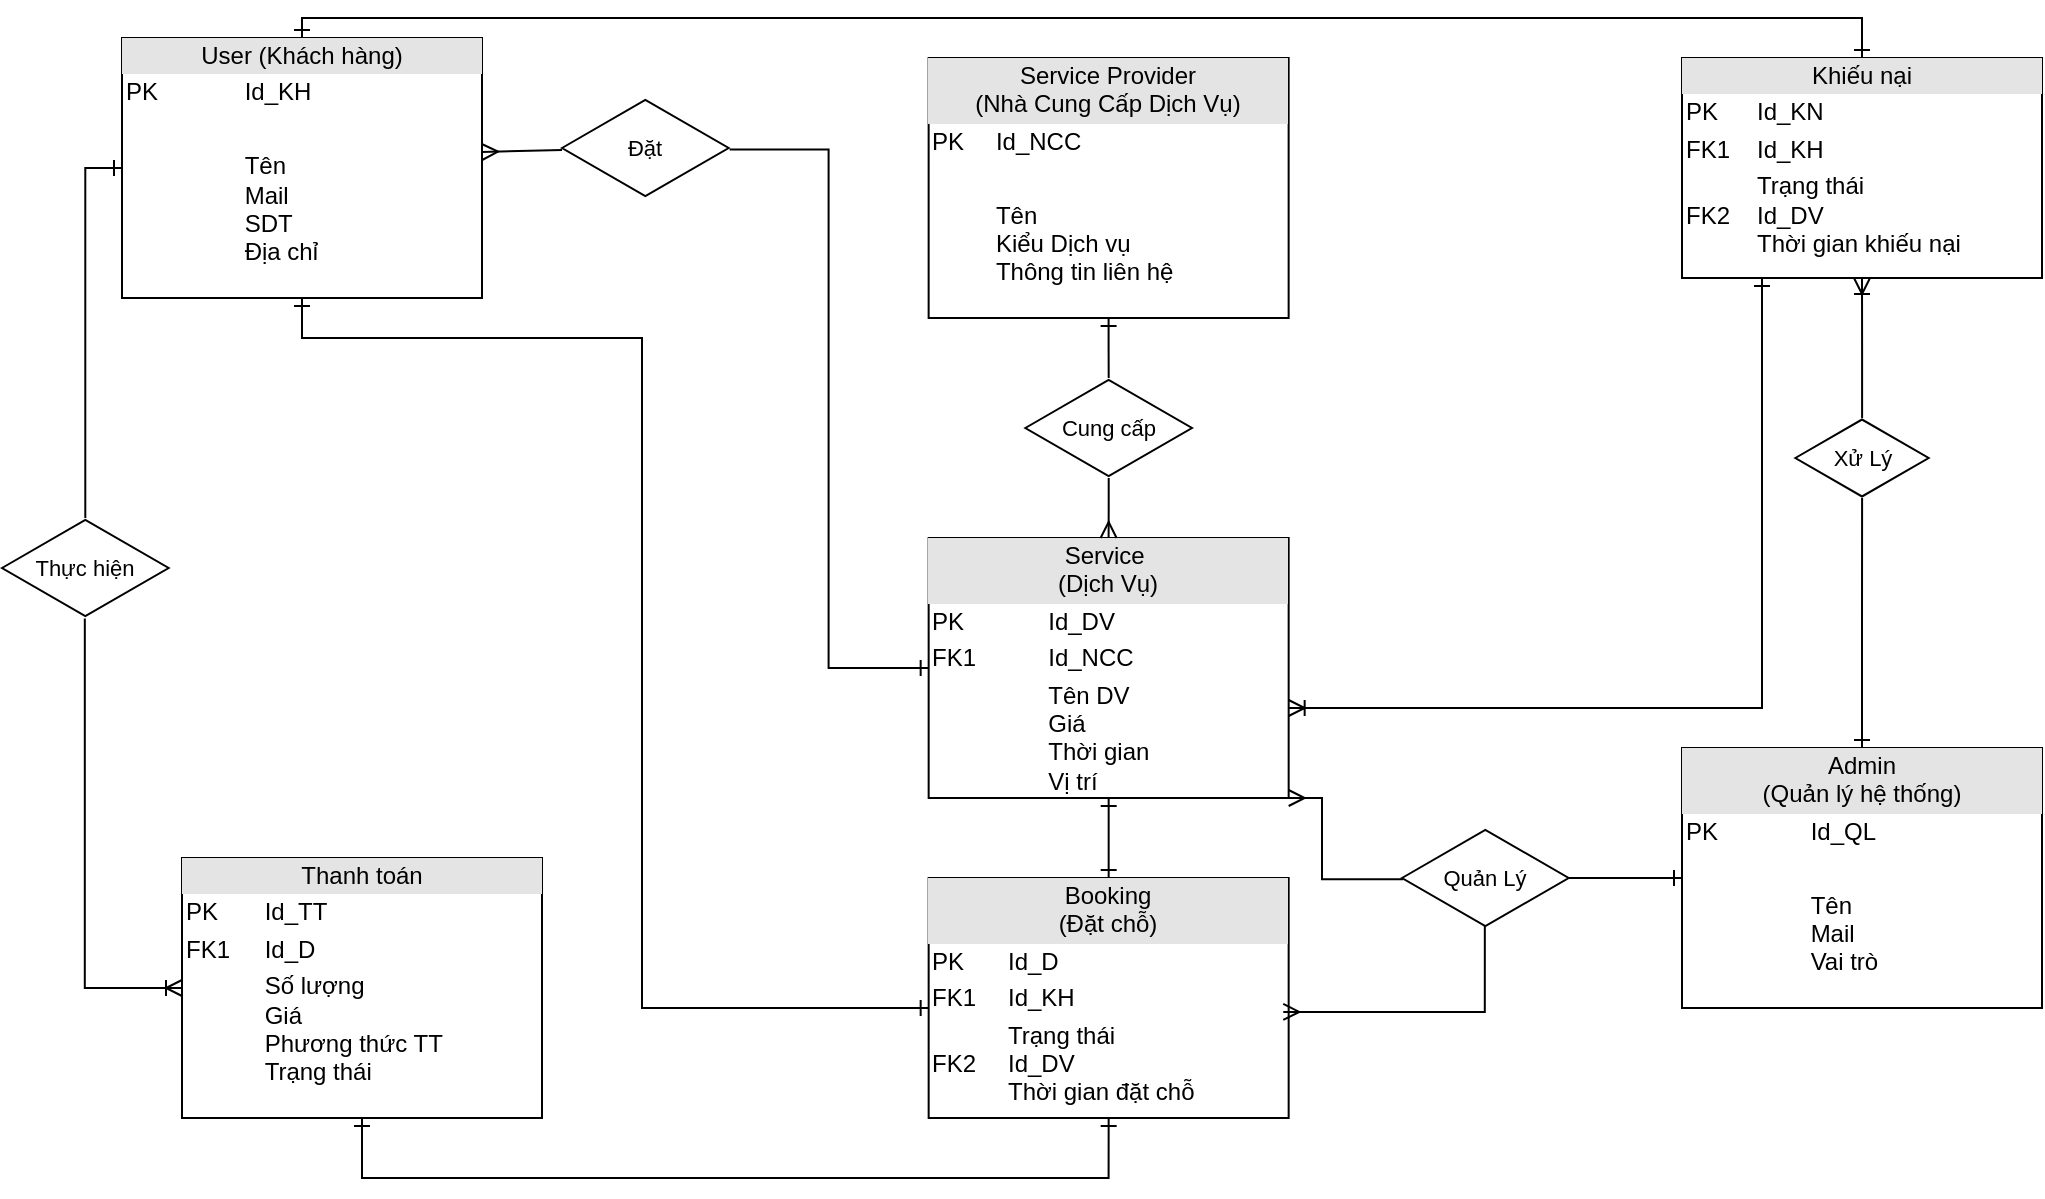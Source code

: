 <mxfile version="24.7.17">
  <diagram id="C5RBs43oDa-KdzZeNtuy" name="Page-1">
    <mxGraphModel dx="1863" dy="614" grid="1" gridSize="10" guides="1" tooltips="1" connect="1" arrows="1" fold="1" page="1" pageScale="1" pageWidth="827" pageHeight="1169" math="0" shadow="0">
      <root>
        <mxCell id="WIyWlLk6GJQsqaUBKTNV-0" />
        <mxCell id="WIyWlLk6GJQsqaUBKTNV-1" parent="WIyWlLk6GJQsqaUBKTNV-0" />
        <mxCell id="dPnQrwwEnH96anZ1LHoW-0" value="&lt;div style=&quot;text-align: center; box-sizing: border-box; width: 100%; background: rgb(228, 228, 228); padding: 2px;&quot;&gt;User (Khách hàng)&lt;/div&gt;&lt;table style=&quot;width:100%;font-size:1em;&quot; cellpadding=&quot;2&quot; cellspacing=&quot;0&quot;&gt;&lt;tbody&gt;&lt;tr&gt;&lt;td&gt;PK&lt;/td&gt;&lt;td&gt;Id_KH&lt;/td&gt;&lt;/tr&gt;&lt;tr&gt;&lt;td&gt;&lt;br&gt;&lt;/td&gt;&lt;td&gt;&lt;br&gt;&lt;/td&gt;&lt;/tr&gt;&lt;tr&gt;&lt;td&gt;&lt;/td&gt;&lt;td&gt;Tên&lt;br&gt;Mail&lt;br&gt;SDT&lt;br&gt;Địa chỉ&lt;/td&gt;&lt;/tr&gt;&lt;/tbody&gt;&lt;/table&gt;" style="verticalAlign=top;align=left;overflow=fill;html=1;whiteSpace=wrap;" parent="WIyWlLk6GJQsqaUBKTNV-1" vertex="1">
          <mxGeometry x="30" y="60" width="180" height="130" as="geometry" />
        </mxCell>
        <mxCell id="dPnQrwwEnH96anZ1LHoW-1" value="&lt;div style=&quot;text-align: center; box-sizing: border-box; width: 100%; background: rgb(228, 228, 228); padding: 2px;&quot;&gt;Admin&lt;br&gt;(Quản lý hệ thống)&lt;/div&gt;&lt;table style=&quot;width:100%;font-size:1em;&quot; cellpadding=&quot;2&quot; cellspacing=&quot;0&quot;&gt;&lt;tbody&gt;&lt;tr&gt;&lt;td&gt;PK&lt;/td&gt;&lt;td&gt;Id_QL&lt;/td&gt;&lt;/tr&gt;&lt;tr&gt;&lt;td&gt;&lt;br&gt;&lt;/td&gt;&lt;td&gt;&lt;br&gt;&lt;/td&gt;&lt;/tr&gt;&lt;tr&gt;&lt;td&gt;&lt;/td&gt;&lt;td&gt;Tên&lt;br&gt;Mail&lt;br&gt;Vai trò&lt;/td&gt;&lt;/tr&gt;&lt;/tbody&gt;&lt;/table&gt;" style="verticalAlign=top;align=left;overflow=fill;html=1;whiteSpace=wrap;" parent="WIyWlLk6GJQsqaUBKTNV-1" vertex="1">
          <mxGeometry x="810" y="415" width="180" height="130" as="geometry" />
        </mxCell>
        <mxCell id="dPnQrwwEnH96anZ1LHoW-2" value="&lt;div style=&quot;text-align: center; box-sizing: border-box; width: 100%; background: rgb(228, 228, 228); padding: 2px;&quot;&gt;Service Provider&lt;br&gt;(Nhà Cung Cấp Dịch Vụ)&lt;br&gt;&lt;/div&gt;&lt;table style=&quot;width:100%;font-size:1em;&quot; cellpadding=&quot;2&quot; cellspacing=&quot;0&quot;&gt;&lt;tbody&gt;&lt;tr&gt;&lt;td&gt;PK&lt;/td&gt;&lt;td&gt;Id_NCC&lt;/td&gt;&lt;/tr&gt;&lt;tr&gt;&lt;td&gt;&lt;br&gt;&lt;/td&gt;&lt;td&gt;&lt;br&gt;&lt;/td&gt;&lt;/tr&gt;&lt;tr&gt;&lt;td&gt;&lt;/td&gt;&lt;td&gt;Tên&lt;br&gt;Kiểu Dịch vụ&lt;br&gt;Thông tin liên hệ&lt;/td&gt;&lt;/tr&gt;&lt;/tbody&gt;&lt;/table&gt;" style="verticalAlign=top;align=left;overflow=fill;html=1;whiteSpace=wrap;" parent="WIyWlLk6GJQsqaUBKTNV-1" vertex="1">
          <mxGeometry x="433.32" y="70" width="180" height="130" as="geometry" />
        </mxCell>
        <mxCell id="dPnQrwwEnH96anZ1LHoW-3" value="&lt;div style=&quot;text-align: center; box-sizing: border-box; width: 100%; background: rgb(228, 228, 228); padding: 2px;&quot;&gt;Service&amp;nbsp;&lt;br&gt;(Dịch Vụ)&lt;br&gt;&lt;/div&gt;&lt;table style=&quot;width:100%;font-size:1em;&quot; cellpadding=&quot;2&quot; cellspacing=&quot;0&quot;&gt;&lt;tbody&gt;&lt;tr&gt;&lt;td&gt;PK&lt;/td&gt;&lt;td&gt;Id_DV&lt;/td&gt;&lt;/tr&gt;&lt;tr&gt;&lt;td&gt;FK1&lt;/td&gt;&lt;td&gt;Id_NCC&lt;/td&gt;&lt;/tr&gt;&lt;tr&gt;&lt;td&gt;&lt;/td&gt;&lt;td&gt;Tên DV&lt;br&gt;Giá&lt;br&gt;Thời gian&lt;br&gt;Vị trí&lt;/td&gt;&lt;/tr&gt;&lt;/tbody&gt;&lt;/table&gt;" style="verticalAlign=top;align=left;overflow=fill;html=1;whiteSpace=wrap;" parent="WIyWlLk6GJQsqaUBKTNV-1" vertex="1">
          <mxGeometry x="433.33" y="310" width="180" height="130" as="geometry" />
        </mxCell>
        <mxCell id="dPnQrwwEnH96anZ1LHoW-4" value="&lt;div style=&quot;text-align: center; box-sizing: border-box; width: 100%; background: rgb(228, 228, 228); padding: 2px;&quot;&gt;Booking&lt;br&gt;(Đặt chỗ)&lt;br&gt;&lt;/div&gt;&lt;table style=&quot;width:100%;font-size:1em;&quot; cellpadding=&quot;2&quot; cellspacing=&quot;0&quot;&gt;&lt;tbody&gt;&lt;tr&gt;&lt;td&gt;PK&lt;/td&gt;&lt;td&gt;Id_D&lt;/td&gt;&lt;/tr&gt;&lt;tr&gt;&lt;td style=&quot;text-align: justify;&quot;&gt;&lt;span style=&quot;font-size: 1em; background-color: initial;&quot;&gt;FK1&lt;/span&gt;&lt;br&gt;&lt;/td&gt;&lt;td style=&quot;text-align: justify;&quot;&gt;&lt;span style=&quot;font-size: 1em; background-color: initial;&quot;&gt;Id_KH&lt;/span&gt;&lt;br&gt;&lt;/td&gt;&lt;/tr&gt;&lt;tr&gt;&lt;td style=&quot;text-align: justify;&quot;&gt;&lt;span style=&quot;font-size: 1em; background-color: initial;&quot;&gt;FK2&lt;/span&gt;&lt;br&gt;&lt;/td&gt;&lt;td&gt;&lt;div style=&quot;text-align: justify;&quot;&gt;Trạng thái&lt;br&gt;&lt;span style=&quot;background-color: initial; font-size: 1em;&quot;&gt;Id_DV&lt;/span&gt;&lt;/div&gt;&lt;div style=&quot;text-align: justify;&quot;&gt;Thời gian đặt chỗ&lt;/div&gt;&lt;/td&gt;&lt;/tr&gt;&lt;/tbody&gt;&lt;/table&gt;" style="verticalAlign=top;align=left;overflow=fill;html=1;whiteSpace=wrap;" parent="WIyWlLk6GJQsqaUBKTNV-1" vertex="1">
          <mxGeometry x="433.33" y="480" width="180" height="120" as="geometry" />
        </mxCell>
        <mxCell id="dPnQrwwEnH96anZ1LHoW-5" value="&lt;div style=&quot;text-align: center; box-sizing: border-box; width: 100%; background: rgb(228, 228, 228); padding: 2px;&quot;&gt;Thanh toán&lt;/div&gt;&lt;table style=&quot;width:100%;font-size:1em;&quot; cellpadding=&quot;2&quot; cellspacing=&quot;0&quot;&gt;&lt;tbody&gt;&lt;tr&gt;&lt;td&gt;PK&lt;/td&gt;&lt;td&gt;Id_TT&lt;/td&gt;&lt;/tr&gt;&lt;tr&gt;&lt;td&gt;FK1&lt;/td&gt;&lt;td&gt;Id_D&lt;/td&gt;&lt;/tr&gt;&lt;tr&gt;&lt;td&gt;&lt;/td&gt;&lt;td&gt;Số lượng&lt;br&gt;Giá&lt;br&gt;Phương thức TT&lt;br&gt;Trạng thái&lt;/td&gt;&lt;/tr&gt;&lt;/tbody&gt;&lt;/table&gt;" style="verticalAlign=top;align=left;overflow=fill;html=1;whiteSpace=wrap;" parent="WIyWlLk6GJQsqaUBKTNV-1" vertex="1">
          <mxGeometry x="60" y="470" width="180" height="130" as="geometry" />
        </mxCell>
        <mxCell id="dPnQrwwEnH96anZ1LHoW-6" value="&lt;div style=&quot;text-align: center; box-sizing: border-box; width: 100%; background: rgb(228, 228, 228); padding: 2px;&quot;&gt;Khiếu nại&lt;/div&gt;&lt;table style=&quot;width:100%;font-size:1em;&quot; cellpadding=&quot;2&quot; cellspacing=&quot;0&quot;&gt;&lt;tbody&gt;&lt;tr&gt;&lt;td&gt;PK&lt;/td&gt;&lt;td&gt;Id_KN&lt;/td&gt;&lt;/tr&gt;&lt;tr&gt;&lt;td style=&quot;text-align: justify;&quot;&gt;&lt;span style=&quot;font-size: 1em; background-color: initial;&quot;&gt;FK1&lt;/span&gt;&lt;br&gt;&lt;/td&gt;&lt;td style=&quot;text-align: justify;&quot;&gt;&lt;span style=&quot;font-size: 1em; background-color: initial;&quot;&gt;Id_KH&lt;/span&gt;&lt;br&gt;&lt;/td&gt;&lt;/tr&gt;&lt;tr&gt;&lt;td style=&quot;text-align: justify;&quot;&gt;&lt;span style=&quot;font-size: 1em; background-color: initial;&quot;&gt;FK2&lt;/span&gt;&lt;br&gt;&lt;/td&gt;&lt;td&gt;&lt;div style=&quot;text-align: justify;&quot;&gt;Trạng thái&lt;br&gt;&lt;span style=&quot;background-color: initial; font-size: 1em;&quot;&gt;Id_DV&lt;/span&gt;&lt;/div&gt;&lt;div style=&quot;text-align: justify;&quot;&gt;Thời gian khiếu nại&lt;/div&gt;&lt;/td&gt;&lt;/tr&gt;&lt;/tbody&gt;&lt;/table&gt;" style="verticalAlign=top;align=left;overflow=fill;html=1;whiteSpace=wrap;" parent="WIyWlLk6GJQsqaUBKTNV-1" vertex="1">
          <mxGeometry x="810" y="70" width="180" height="110" as="geometry" />
        </mxCell>
        <mxCell id="dPnQrwwEnH96anZ1LHoW-7" value="" style="endArrow=ERone;startArrow=ERone;endFill=0;startFill=0;html=1;rounded=0;exitX=0.5;exitY=1;exitDx=0;exitDy=0;edgeStyle=orthogonalEdgeStyle;" parent="WIyWlLk6GJQsqaUBKTNV-1" source="dPnQrwwEnH96anZ1LHoW-0" target="dPnQrwwEnH96anZ1LHoW-4" edge="1">
          <mxGeometry width="160" relative="1" as="geometry">
            <mxPoint x="330" y="340" as="sourcePoint" />
            <mxPoint x="490" y="340" as="targetPoint" />
            <Array as="points">
              <mxPoint x="120" y="210" />
              <mxPoint x="290" y="210" />
              <mxPoint x="290" y="545" />
            </Array>
          </mxGeometry>
        </mxCell>
        <mxCell id="dPnQrwwEnH96anZ1LHoW-8" value="" style="endArrow=ERone;startArrow=ERone;endFill=0;startFill=0;html=1;rounded=0;exitX=0.5;exitY=0;exitDx=0;exitDy=0;entryX=0.5;entryY=1;entryDx=0;entryDy=0;edgeStyle=orthogonalEdgeStyle;" parent="WIyWlLk6GJQsqaUBKTNV-1" source="dPnQrwwEnH96anZ1LHoW-4" target="dPnQrwwEnH96anZ1LHoW-3" edge="1">
          <mxGeometry width="160" relative="1" as="geometry">
            <mxPoint x="230.19" y="210" as="sourcePoint" />
            <mxPoint x="300" y="460" as="targetPoint" />
          </mxGeometry>
        </mxCell>
        <mxCell id="dPnQrwwEnH96anZ1LHoW-9" value="" style="endArrow=ERone;startArrow=ERone;endFill=0;startFill=0;html=1;rounded=0;exitX=0.5;exitY=1;exitDx=0;exitDy=0;entryX=0.5;entryY=1;entryDx=0;entryDy=0;edgeStyle=orthogonalEdgeStyle;" parent="WIyWlLk6GJQsqaUBKTNV-1" source="dPnQrwwEnH96anZ1LHoW-4" target="dPnQrwwEnH96anZ1LHoW-5" edge="1">
          <mxGeometry width="160" relative="1" as="geometry">
            <mxPoint x="250" y="550.21" as="sourcePoint" />
            <mxPoint x="360" y="542.21" as="targetPoint" />
            <Array as="points">
              <mxPoint x="523" y="630" />
              <mxPoint x="150" y="630" />
            </Array>
          </mxGeometry>
        </mxCell>
        <mxCell id="dPnQrwwEnH96anZ1LHoW-12" value="" style="endArrow=ERmany;startArrow=none;endFill=0;startFill=0;html=1;rounded=0;entryX=1;entryY=1;entryDx=0;entryDy=0;exitX=0.007;exitY=0.512;exitDx=0;exitDy=0;exitPerimeter=0;edgeStyle=orthogonalEdgeStyle;" parent="WIyWlLk6GJQsqaUBKTNV-1" source="dPnQrwwEnH96anZ1LHoW-17" target="dPnQrwwEnH96anZ1LHoW-3" edge="1">
          <mxGeometry width="160" relative="1" as="geometry">
            <mxPoint x="590" y="140" as="sourcePoint" />
            <mxPoint x="560" y="260" as="targetPoint" />
            <Array as="points">
              <mxPoint x="630" y="481" />
              <mxPoint x="630" y="440" />
            </Array>
          </mxGeometry>
        </mxCell>
        <mxCell id="dPnQrwwEnH96anZ1LHoW-14" value="" style="endArrow=ERone;startArrow=ERone;endFill=0;startFill=0;html=1;rounded=0;exitX=0.5;exitY=0;exitDx=0;exitDy=0;entryX=0.5;entryY=0;entryDx=0;entryDy=0;edgeStyle=orthogonalEdgeStyle;" parent="WIyWlLk6GJQsqaUBKTNV-1" source="dPnQrwwEnH96anZ1LHoW-0" target="dPnQrwwEnH96anZ1LHoW-6" edge="1">
          <mxGeometry width="160" relative="1" as="geometry">
            <mxPoint x="460" y="20" as="sourcePoint" />
            <mxPoint x="870" y="15" as="targetPoint" />
          </mxGeometry>
        </mxCell>
        <mxCell id="dPnQrwwEnH96anZ1LHoW-15" value="" style="endArrow=ERone;startArrow=ERoneToMany;endFill=0;startFill=0;html=1;rounded=0;edgeStyle=orthogonalEdgeStyle;" parent="WIyWlLk6GJQsqaUBKTNV-1" source="dPnQrwwEnH96anZ1LHoW-3" target="dPnQrwwEnH96anZ1LHoW-6" edge="1">
          <mxGeometry width="160" relative="1" as="geometry">
            <mxPoint x="860" y="340" as="sourcePoint" />
            <mxPoint x="1270" y="335" as="targetPoint" />
            <Array as="points">
              <mxPoint x="850" y="395" />
            </Array>
          </mxGeometry>
        </mxCell>
        <mxCell id="dPnQrwwEnH96anZ1LHoW-17" value="&lt;span style=&quot;font-size: 11px; text-wrap: nowrap; background-color: rgb(255, 255, 255);&quot;&gt;Quản Lý&lt;/span&gt;" style="html=1;whiteSpace=wrap;aspect=fixed;shape=isoRectangle;" parent="WIyWlLk6GJQsqaUBKTNV-1" vertex="1">
          <mxGeometry x="670" y="455" width="83.33" height="50" as="geometry" />
        </mxCell>
        <mxCell id="dPnQrwwEnH96anZ1LHoW-18" value="" style="endArrow=none;startArrow=ERone;endFill=0;startFill=0;html=1;rounded=0;exitX=0;exitY=0.5;exitDx=0;exitDy=0;edgeStyle=orthogonalEdgeStyle;" parent="WIyWlLk6GJQsqaUBKTNV-1" source="dPnQrwwEnH96anZ1LHoW-1" target="dPnQrwwEnH96anZ1LHoW-17" edge="1">
          <mxGeometry width="160" relative="1" as="geometry">
            <mxPoint x="680" y="239.55" as="sourcePoint" />
            <mxPoint x="750" y="266.55" as="targetPoint" />
          </mxGeometry>
        </mxCell>
        <mxCell id="dPnQrwwEnH96anZ1LHoW-19" value="" style="endArrow=ERoneToMany;startArrow=none;endFill=0;startFill=0;html=1;rounded=0;edgeStyle=orthogonalEdgeStyle;" parent="WIyWlLk6GJQsqaUBKTNV-1" source="dPnQrwwEnH96anZ1LHoW-20" target="dPnQrwwEnH96anZ1LHoW-6" edge="1">
          <mxGeometry width="160" relative="1" as="geometry">
            <mxPoint x="767" y="136" as="sourcePoint" />
            <mxPoint x="710" y="330" as="targetPoint" />
          </mxGeometry>
        </mxCell>
        <mxCell id="dPnQrwwEnH96anZ1LHoW-20" value="&lt;span style=&quot;font-size: 11px; text-wrap: nowrap; background-color: rgb(255, 255, 255);&quot;&gt;Xử Lý&lt;/span&gt;" style="html=1;whiteSpace=wrap;aspect=fixed;shape=isoRectangle;" parent="WIyWlLk6GJQsqaUBKTNV-1" vertex="1">
          <mxGeometry x="866.67" y="250" width="66.66" height="40" as="geometry" />
        </mxCell>
        <mxCell id="dPnQrwwEnH96anZ1LHoW-21" value="" style="endArrow=none;startArrow=ERone;endFill=0;startFill=0;html=1;rounded=0;edgeStyle=orthogonalEdgeStyle;" parent="WIyWlLk6GJQsqaUBKTNV-1" source="dPnQrwwEnH96anZ1LHoW-1" target="dPnQrwwEnH96anZ1LHoW-20" edge="1">
          <mxGeometry width="160" relative="1" as="geometry">
            <mxPoint x="570" y="200" as="sourcePoint" />
            <mxPoint x="760" y="276.55" as="targetPoint" />
          </mxGeometry>
        </mxCell>
        <mxCell id="dPnQrwwEnH96anZ1LHoW-24" value="" style="endArrow=ERoneToMany;startArrow=none;endFill=0;startFill=0;html=1;rounded=0;entryX=0;entryY=0.5;entryDx=0;entryDy=0;exitX=0.497;exitY=1.004;exitDx=0;exitDy=0;exitPerimeter=0;edgeStyle=orthogonalEdgeStyle;" parent="WIyWlLk6GJQsqaUBKTNV-1" source="dPnQrwwEnH96anZ1LHoW-25" target="dPnQrwwEnH96anZ1LHoW-5" edge="1">
          <mxGeometry width="160" relative="1" as="geometry">
            <mxPoint x="67" y="320" as="sourcePoint" />
            <mxPoint x="269.64" y="270" as="targetPoint" />
          </mxGeometry>
        </mxCell>
        <mxCell id="dPnQrwwEnH96anZ1LHoW-25" value="&lt;span style=&quot;font-size: 11px; text-wrap: nowrap; background-color: rgb(255, 255, 255);&quot;&gt;Thực hiện&lt;/span&gt;" style="html=1;whiteSpace=wrap;aspect=fixed;shape=isoRectangle;" parent="WIyWlLk6GJQsqaUBKTNV-1" vertex="1">
          <mxGeometry x="-30" y="300" width="83.32" height="50" as="geometry" />
        </mxCell>
        <mxCell id="dPnQrwwEnH96anZ1LHoW-26" value="" style="endArrow=none;startArrow=ERone;endFill=0;startFill=0;html=1;rounded=0;exitX=0;exitY=0.5;exitDx=0;exitDy=0;edgeStyle=orthogonalEdgeStyle;" parent="WIyWlLk6GJQsqaUBKTNV-1" source="dPnQrwwEnH96anZ1LHoW-0" target="dPnQrwwEnH96anZ1LHoW-25" edge="1">
          <mxGeometry width="160" relative="1" as="geometry">
            <mxPoint x="109.64" y="270" as="sourcePoint" />
            <mxPoint x="219.64" y="411.55" as="targetPoint" />
          </mxGeometry>
        </mxCell>
        <mxCell id="dPnQrwwEnH96anZ1LHoW-27" value="" style="endArrow=ERmany;startArrow=none;endFill=0;startFill=0;html=1;rounded=0;edgeStyle=orthogonalEdgeStyle;" parent="WIyWlLk6GJQsqaUBKTNV-1" source="dPnQrwwEnH96anZ1LHoW-28" target="dPnQrwwEnH96anZ1LHoW-3" edge="1">
          <mxGeometry width="160" relative="1" as="geometry">
            <mxPoint x="394.66" y="150" as="sourcePoint" />
            <mxPoint x="504.66" y="330" as="targetPoint" />
          </mxGeometry>
        </mxCell>
        <mxCell id="dPnQrwwEnH96anZ1LHoW-28" value="&lt;span style=&quot;font-size: 11px; text-wrap: nowrap; background-color: rgb(255, 255, 255);&quot;&gt;Cung cấp&lt;/span&gt;" style="html=1;whiteSpace=wrap;aspect=fixed;shape=isoRectangle;" parent="WIyWlLk6GJQsqaUBKTNV-1" vertex="1">
          <mxGeometry x="481.66" y="230" width="83.33" height="50" as="geometry" />
        </mxCell>
        <mxCell id="dPnQrwwEnH96anZ1LHoW-29" value="" style="endArrow=none;startArrow=ERone;endFill=0;startFill=0;html=1;rounded=0;edgeStyle=orthogonalEdgeStyle;" parent="WIyWlLk6GJQsqaUBKTNV-1" source="dPnQrwwEnH96anZ1LHoW-2" target="dPnQrwwEnH96anZ1LHoW-28" edge="1">
          <mxGeometry width="160" relative="1" as="geometry">
            <mxPoint x="364.66" y="200" as="sourcePoint" />
            <mxPoint x="554.66" y="276.55" as="targetPoint" />
          </mxGeometry>
        </mxCell>
        <mxCell id="dPnQrwwEnH96anZ1LHoW-30" value="" style="endArrow=ERmany;startArrow=none;endFill=0;startFill=0;html=1;rounded=0;" parent="WIyWlLk6GJQsqaUBKTNV-1" source="dPnQrwwEnH96anZ1LHoW-31" edge="1">
          <mxGeometry width="160" relative="1" as="geometry">
            <mxPoint x="390" y="115" as="sourcePoint" />
            <mxPoint x="210" y="117" as="targetPoint" />
          </mxGeometry>
        </mxCell>
        <mxCell id="dPnQrwwEnH96anZ1LHoW-31" value="&lt;span style=&quot;font-size: 11px; text-wrap: nowrap; background-color: rgb(255, 255, 255);&quot;&gt;Đặt&lt;/span&gt;" style="html=1;whiteSpace=wrap;aspect=fixed;shape=isoRectangle;" parent="WIyWlLk6GJQsqaUBKTNV-1" vertex="1">
          <mxGeometry x="250" y="90" width="83.33" height="50" as="geometry" />
        </mxCell>
        <mxCell id="dPnQrwwEnH96anZ1LHoW-32" value="" style="endArrow=none;startArrow=ERone;endFill=0;startFill=0;html=1;rounded=0;edgeStyle=orthogonalEdgeStyle;entryX=1.006;entryY=0.516;entryDx=0;entryDy=0;entryPerimeter=0;exitX=0;exitY=0.5;exitDx=0;exitDy=0;" parent="WIyWlLk6GJQsqaUBKTNV-1" source="dPnQrwwEnH96anZ1LHoW-3" target="dPnQrwwEnH96anZ1LHoW-31" edge="1">
          <mxGeometry width="160" relative="1" as="geometry">
            <mxPoint x="433" y="408" as="sourcePoint" />
            <mxPoint x="429" y="116" as="targetPoint" />
          </mxGeometry>
        </mxCell>
        <mxCell id="dPnQrwwEnH96anZ1LHoW-37" value="" style="endArrow=ERmany;startArrow=none;endFill=0;startFill=0;html=1;rounded=0;entryX=0.985;entryY=0.558;entryDx=0;entryDy=0;exitX=0.497;exitY=0.976;exitDx=0;exitDy=0;exitPerimeter=0;entryPerimeter=0;edgeStyle=orthogonalEdgeStyle;" parent="WIyWlLk6GJQsqaUBKTNV-1" source="dPnQrwwEnH96anZ1LHoW-17" target="dPnQrwwEnH96anZ1LHoW-4" edge="1">
          <mxGeometry width="160" relative="1" as="geometry">
            <mxPoint x="681" y="491" as="sourcePoint" />
            <mxPoint x="623" y="450" as="targetPoint" />
            <Array as="points">
              <mxPoint x="711" y="547" />
            </Array>
          </mxGeometry>
        </mxCell>
      </root>
    </mxGraphModel>
  </diagram>
</mxfile>
